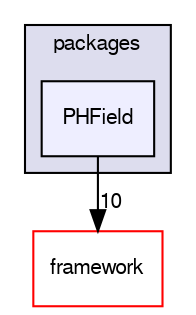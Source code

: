 digraph "/dev/shm/kenichi/update-e1039-doc/e1039-core/packages/PHField" {
  bgcolor=transparent;
  compound=true
  node [ fontsize="10", fontname="FreeSans"];
  edge [ labelfontsize="10", labelfontname="FreeSans"];
  subgraph clusterdir_8ea7cac0f8d8113a9a7e5b799137b771 {
    graph [ bgcolor="#ddddee", pencolor="black", label="packages" fontname="FreeSans", fontsize="10", URL="dir_8ea7cac0f8d8113a9a7e5b799137b771.html"]
  dir_29bc369c4f71a7b86d08f7eb27605fd7 [shape=box, label="PHField", style="filled", fillcolor="#eeeeff", pencolor="black", URL="dir_29bc369c4f71a7b86d08f7eb27605fd7.html"];
  }
  dir_68879e08c6651a210f7d5b44f4a6e313 [shape=box label="framework" color="red" URL="dir_68879e08c6651a210f7d5b44f4a6e313.html"];
  dir_29bc369c4f71a7b86d08f7eb27605fd7->dir_68879e08c6651a210f7d5b44f4a6e313 [headlabel="10", labeldistance=1.5 headhref="dir_000061_000024.html"];
}
